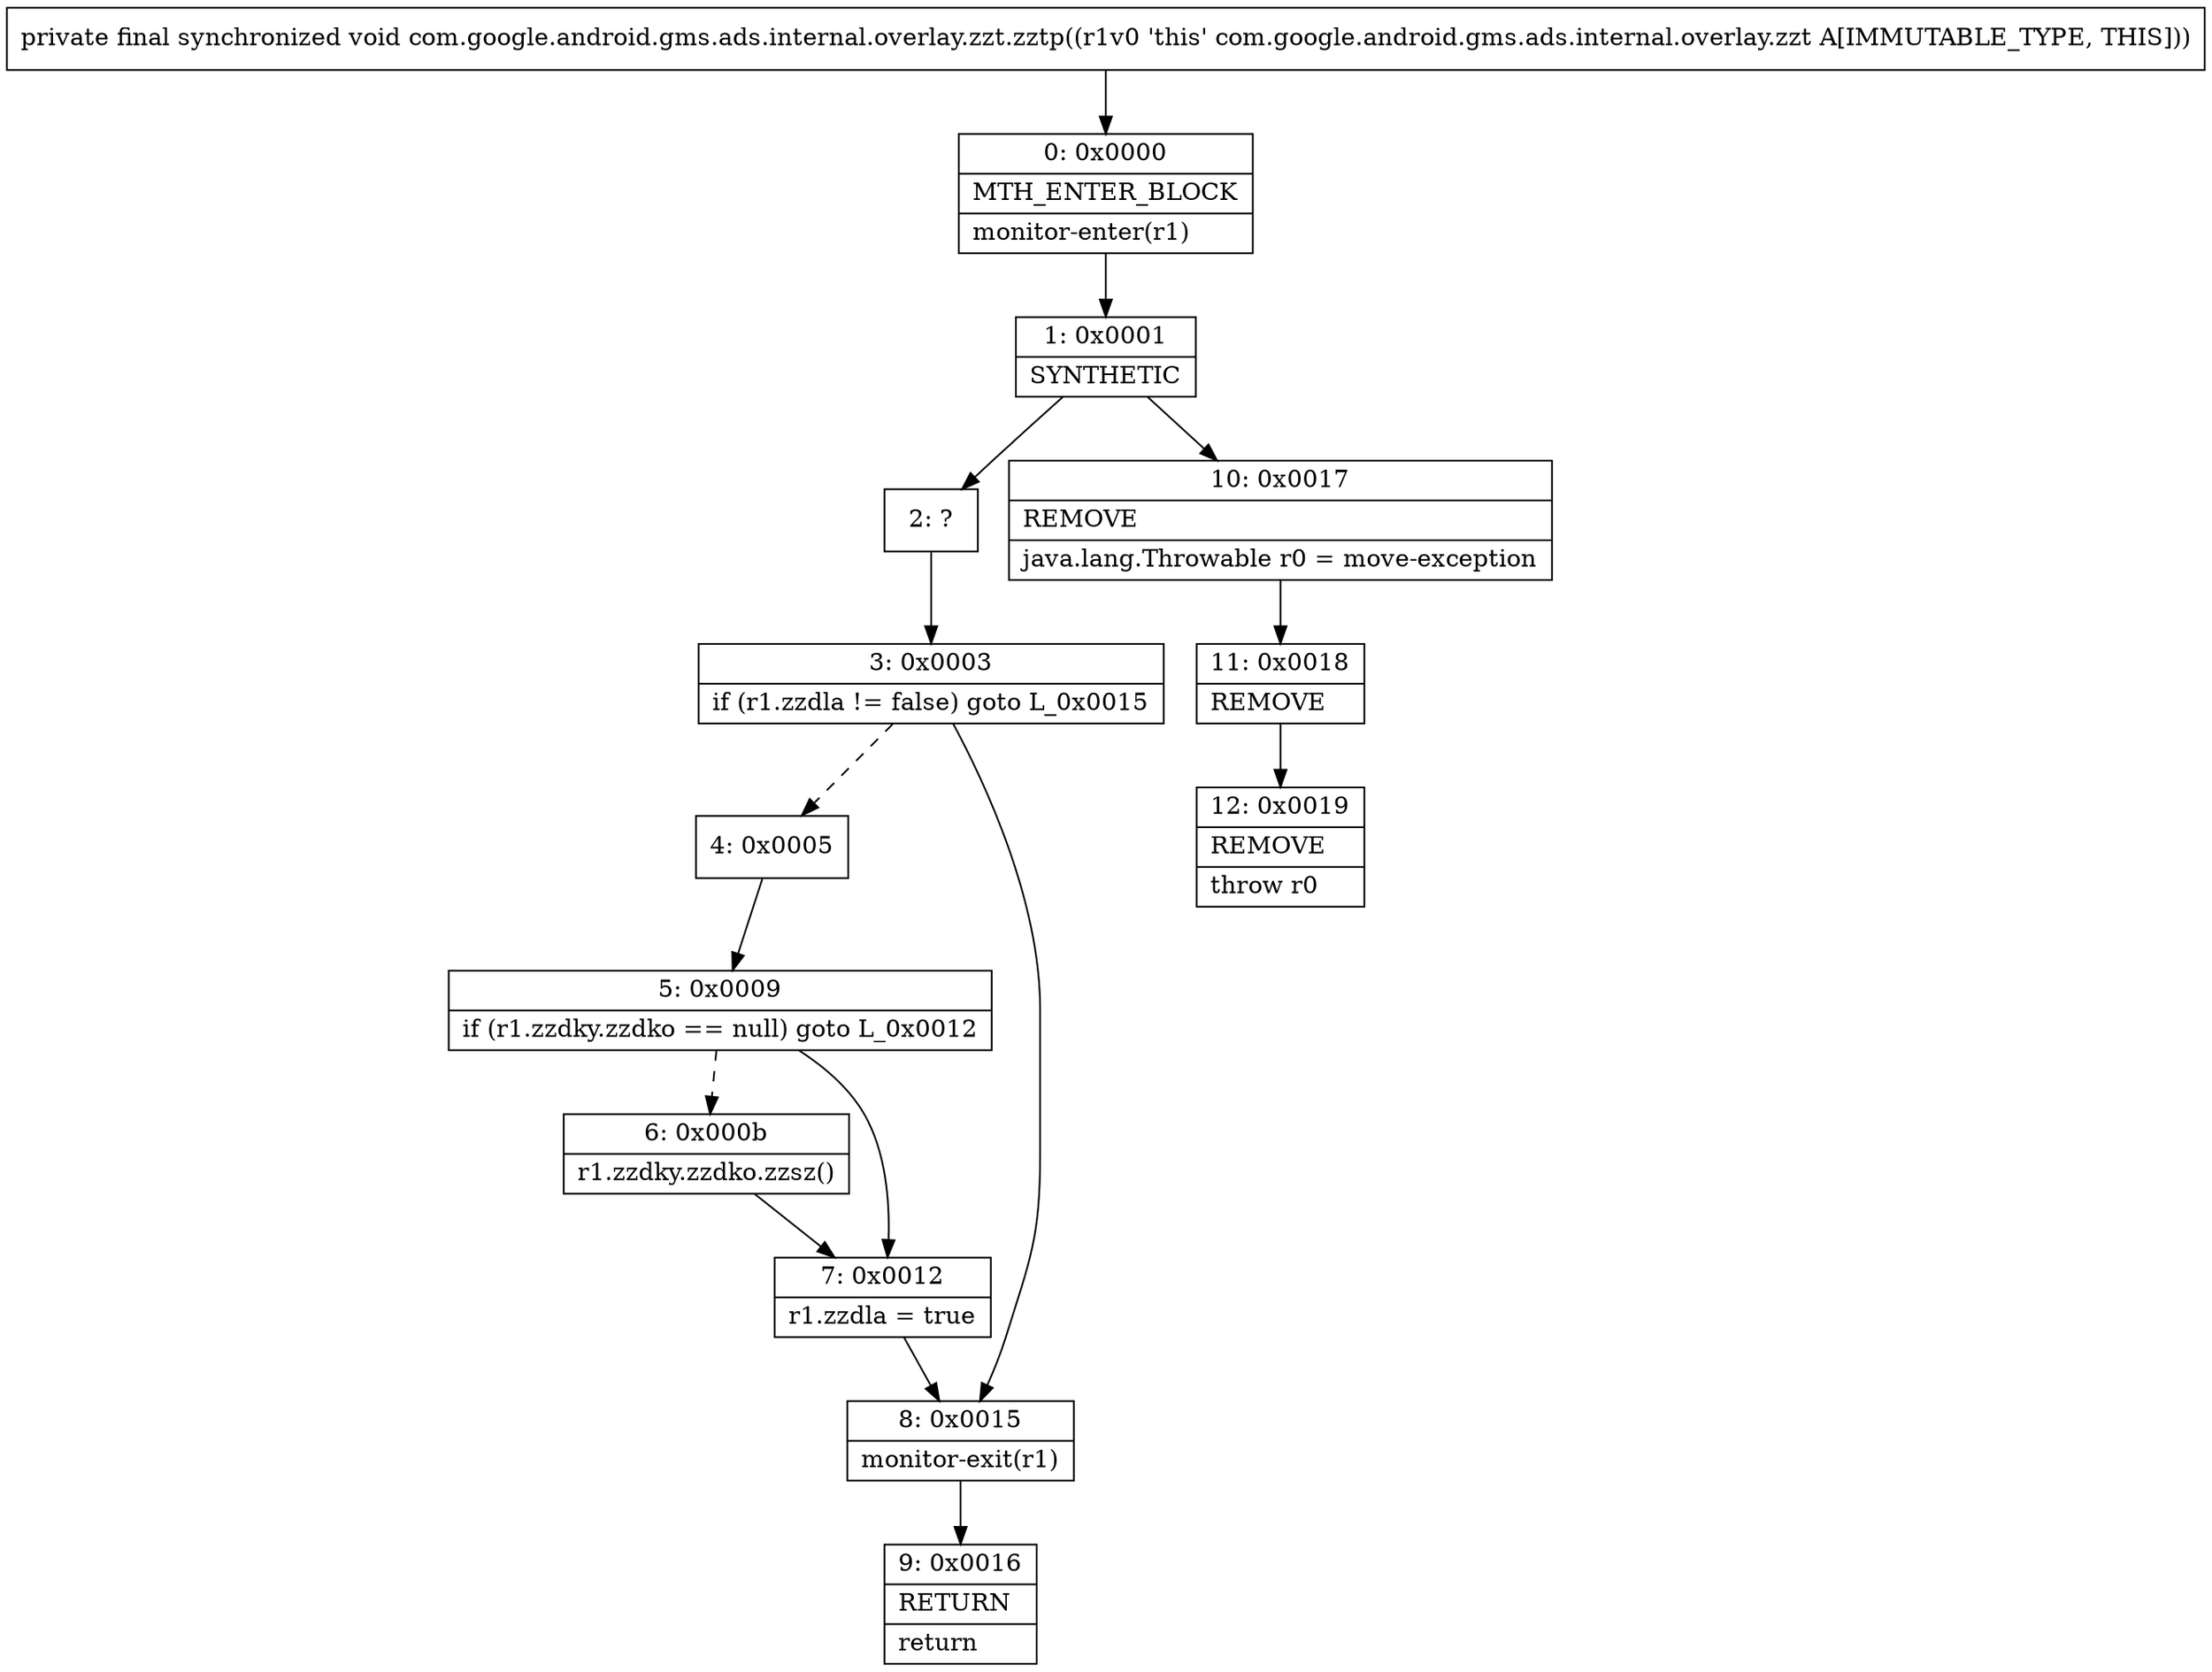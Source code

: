 digraph "CFG forcom.google.android.gms.ads.internal.overlay.zzt.zztp()V" {
Node_0 [shape=record,label="{0\:\ 0x0000|MTH_ENTER_BLOCK\l|monitor\-enter(r1)\l}"];
Node_1 [shape=record,label="{1\:\ 0x0001|SYNTHETIC\l}"];
Node_2 [shape=record,label="{2\:\ ?}"];
Node_3 [shape=record,label="{3\:\ 0x0003|if (r1.zzdla != false) goto L_0x0015\l}"];
Node_4 [shape=record,label="{4\:\ 0x0005}"];
Node_5 [shape=record,label="{5\:\ 0x0009|if (r1.zzdky.zzdko == null) goto L_0x0012\l}"];
Node_6 [shape=record,label="{6\:\ 0x000b|r1.zzdky.zzdko.zzsz()\l}"];
Node_7 [shape=record,label="{7\:\ 0x0012|r1.zzdla = true\l}"];
Node_8 [shape=record,label="{8\:\ 0x0015|monitor\-exit(r1)\l}"];
Node_9 [shape=record,label="{9\:\ 0x0016|RETURN\l|return\l}"];
Node_10 [shape=record,label="{10\:\ 0x0017|REMOVE\l|java.lang.Throwable r0 = move\-exception\l}"];
Node_11 [shape=record,label="{11\:\ 0x0018|REMOVE\l}"];
Node_12 [shape=record,label="{12\:\ 0x0019|REMOVE\l|throw r0\l}"];
MethodNode[shape=record,label="{private final synchronized void com.google.android.gms.ads.internal.overlay.zzt.zztp((r1v0 'this' com.google.android.gms.ads.internal.overlay.zzt A[IMMUTABLE_TYPE, THIS])) }"];
MethodNode -> Node_0;
Node_0 -> Node_1;
Node_1 -> Node_2;
Node_1 -> Node_10;
Node_2 -> Node_3;
Node_3 -> Node_4[style=dashed];
Node_3 -> Node_8;
Node_4 -> Node_5;
Node_5 -> Node_6[style=dashed];
Node_5 -> Node_7;
Node_6 -> Node_7;
Node_7 -> Node_8;
Node_8 -> Node_9;
Node_10 -> Node_11;
Node_11 -> Node_12;
}

